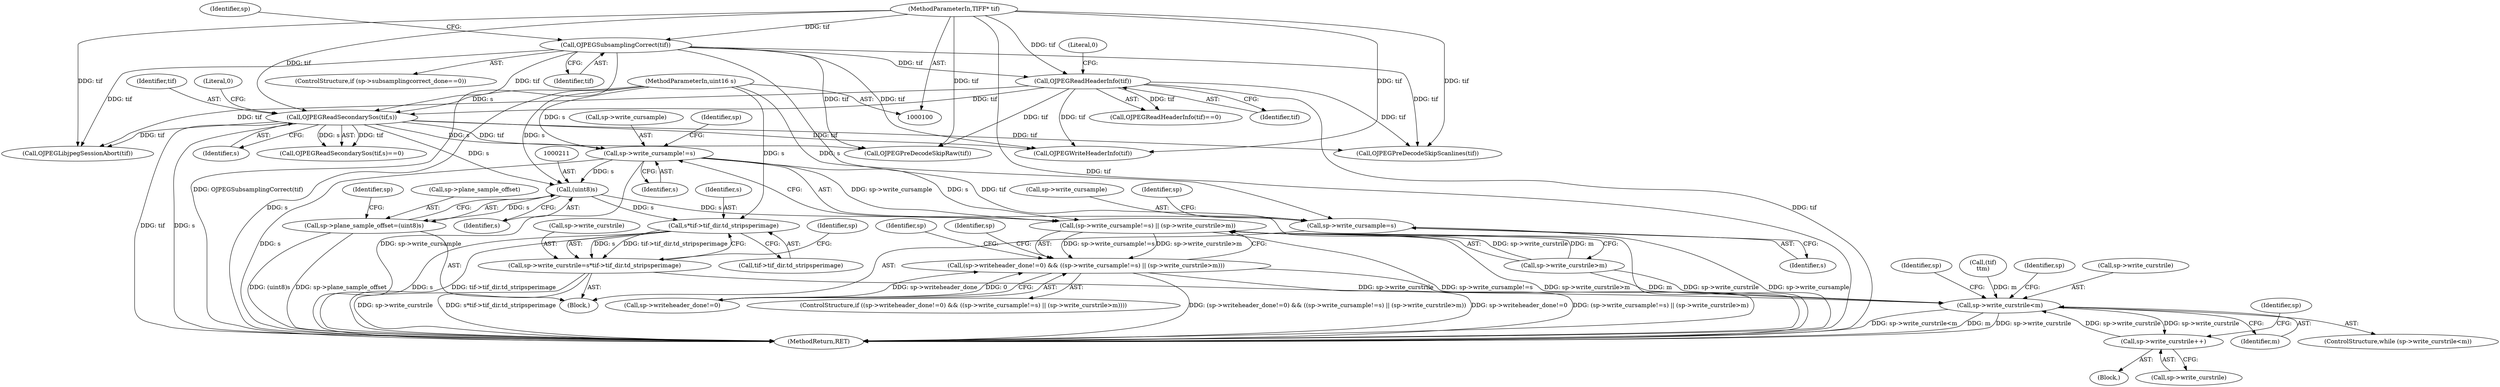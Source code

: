 digraph "0_libtiff_43bc256d8ae44b92d2734a3c5bc73957a4d7c1ec_0@API" {
"1000175" [label="(Call,sp->write_cursample!=s)"];
"1000148" [label="(Call,OJPEGReadSecondarySos(tif,s))"];
"1000130" [label="(Call,OJPEGReadHeaderInfo(tif))"];
"1000119" [label="(Call,OJPEGSubsamplingCorrect(tif))"];
"1000101" [label="(MethodParameterIn,TIFF* tif)"];
"1000102" [label="(MethodParameterIn,uint16 s)"];
"1000174" [label="(Call,(sp->write_cursample!=s) || (sp->write_curstrile>m))"];
"1000168" [label="(Call,(sp->writeheader_done!=0) && ((sp->write_cursample!=s) || (sp->write_curstrile>m)))"];
"1000210" [label="(Call,(uint8)s)"];
"1000206" [label="(Call,sp->plane_sample_offset=(uint8)s)"];
"1000213" [label="(Call,sp->write_cursample=s)"];
"1000222" [label="(Call,s*tif->tif_dir.td_stripsperimage)"];
"1000218" [label="(Call,sp->write_curstrile=s*tif->tif_dir.td_stripsperimage)"];
"1000319" [label="(Call,sp->write_curstrile<m)"];
"1000348" [label="(Call,sp->write_curstrile++)"];
"1000212" [label="(Identifier,s)"];
"1000223" [label="(Identifier,s)"];
"1000167" [label="(ControlStructure,if ((sp->writeheader_done!=0) && ((sp->write_cursample!=s) || (sp->write_curstrile>m))))"];
"1000328" [label="(Identifier,sp)"];
"1000224" [label="(Call,tif->tif_dir.td_stripsperimage)"];
"1000119" [label="(Call,OJPEGSubsamplingCorrect(tif))"];
"1000218" [label="(Call,sp->write_curstrile=s*tif->tif_dir.td_stripsperimage)"];
"1000321" [label="(Identifier,sp)"];
"1000220" [label="(Identifier,sp)"];
"1000323" [label="(Identifier,m)"];
"1000120" [label="(Identifier,tif)"];
"1000213" [label="(Call,sp->write_cursample=s)"];
"1000161" [label="(Call,(tif)\n\t\tm)"];
"1000132" [label="(Literal,0)"];
"1000318" [label="(ControlStructure,while (sp->write_curstrile<m))"];
"1000324" [label="(Block,)"];
"1000189" [label="(Identifier,sp)"];
"1000313" [label="(Call,OJPEGWriteHeaderInfo(tif))"];
"1000182" [label="(Identifier,sp)"];
"1000113" [label="(ControlStructure,if (sp->subsamplingcorrect_done==0))"];
"1000131" [label="(Identifier,tif)"];
"1000168" [label="(Call,(sp->writeheader_done!=0) && ((sp->write_cursample!=s) || (sp->write_curstrile>m)))"];
"1000149" [label="(Identifier,tif)"];
"1000349" [label="(Call,sp->write_curstrile)"];
"1000130" [label="(Call,OJPEGReadHeaderInfo(tif))"];
"1000206" [label="(Call,sp->plane_sample_offset=(uint8)s)"];
"1000233" [label="(Identifier,sp)"];
"1000205" [label="(Block,)"];
"1000202" [label="(Identifier,sp)"];
"1000151" [label="(Literal,0)"];
"1000192" [label="(Call,OJPEGLibjpegSessionAbort(tif))"];
"1000215" [label="(Identifier,sp)"];
"1000179" [label="(Identifier,s)"];
"1000124" [label="(Identifier,sp)"];
"1000174" [label="(Call,(sp->write_cursample!=s) || (sp->write_curstrile>m))"];
"1000214" [label="(Call,sp->write_cursample)"];
"1000150" [label="(Identifier,s)"];
"1000147" [label="(Call,OJPEGReadSecondarySos(tif,s)==0)"];
"1000207" [label="(Call,sp->plane_sample_offset)"];
"1000101" [label="(MethodParameterIn,TIFF* tif)"];
"1000180" [label="(Call,sp->write_curstrile>m)"];
"1000217" [label="(Identifier,s)"];
"1000354" [label="(Identifier,sp)"];
"1000334" [label="(Call,OJPEGPreDecodeSkipRaw(tif))"];
"1000169" [label="(Call,sp->writeheader_done!=0)"];
"1000176" [label="(Call,sp->write_cursample)"];
"1000219" [label="(Call,sp->write_curstrile)"];
"1000148" [label="(Call,OJPEGReadSecondarySos(tif,s))"];
"1000320" [label="(Call,sp->write_curstrile)"];
"1000343" [label="(Call,OJPEGPreDecodeSkipScanlines(tif))"];
"1000359" [label="(MethodReturn,RET)"];
"1000102" [label="(MethodParameterIn,uint16 s)"];
"1000175" [label="(Call,sp->write_cursample!=s)"];
"1000210" [label="(Call,(uint8)s)"];
"1000129" [label="(Call,OJPEGReadHeaderInfo(tif)==0)"];
"1000348" [label="(Call,sp->write_curstrile++)"];
"1000319" [label="(Call,sp->write_curstrile<m)"];
"1000222" [label="(Call,s*tif->tif_dir.td_stripsperimage)"];
"1000175" -> "1000174"  [label="AST: "];
"1000175" -> "1000179"  [label="CFG: "];
"1000176" -> "1000175"  [label="AST: "];
"1000179" -> "1000175"  [label="AST: "];
"1000182" -> "1000175"  [label="CFG: "];
"1000174" -> "1000175"  [label="CFG: "];
"1000175" -> "1000359"  [label="DDG: s"];
"1000175" -> "1000359"  [label="DDG: sp->write_cursample"];
"1000175" -> "1000174"  [label="DDG: sp->write_cursample"];
"1000175" -> "1000174"  [label="DDG: s"];
"1000148" -> "1000175"  [label="DDG: s"];
"1000102" -> "1000175"  [label="DDG: s"];
"1000175" -> "1000210"  [label="DDG: s"];
"1000148" -> "1000147"  [label="AST: "];
"1000148" -> "1000150"  [label="CFG: "];
"1000149" -> "1000148"  [label="AST: "];
"1000150" -> "1000148"  [label="AST: "];
"1000151" -> "1000148"  [label="CFG: "];
"1000148" -> "1000359"  [label="DDG: tif"];
"1000148" -> "1000359"  [label="DDG: s"];
"1000148" -> "1000147"  [label="DDG: tif"];
"1000148" -> "1000147"  [label="DDG: s"];
"1000130" -> "1000148"  [label="DDG: tif"];
"1000119" -> "1000148"  [label="DDG: tif"];
"1000101" -> "1000148"  [label="DDG: tif"];
"1000102" -> "1000148"  [label="DDG: s"];
"1000148" -> "1000192"  [label="DDG: tif"];
"1000148" -> "1000210"  [label="DDG: s"];
"1000148" -> "1000313"  [label="DDG: tif"];
"1000148" -> "1000334"  [label="DDG: tif"];
"1000148" -> "1000343"  [label="DDG: tif"];
"1000130" -> "1000129"  [label="AST: "];
"1000130" -> "1000131"  [label="CFG: "];
"1000131" -> "1000130"  [label="AST: "];
"1000132" -> "1000130"  [label="CFG: "];
"1000130" -> "1000359"  [label="DDG: tif"];
"1000130" -> "1000129"  [label="DDG: tif"];
"1000119" -> "1000130"  [label="DDG: tif"];
"1000101" -> "1000130"  [label="DDG: tif"];
"1000130" -> "1000192"  [label="DDG: tif"];
"1000130" -> "1000313"  [label="DDG: tif"];
"1000130" -> "1000334"  [label="DDG: tif"];
"1000130" -> "1000343"  [label="DDG: tif"];
"1000119" -> "1000113"  [label="AST: "];
"1000119" -> "1000120"  [label="CFG: "];
"1000120" -> "1000119"  [label="AST: "];
"1000124" -> "1000119"  [label="CFG: "];
"1000119" -> "1000359"  [label="DDG: tif"];
"1000119" -> "1000359"  [label="DDG: OJPEGSubsamplingCorrect(tif)"];
"1000101" -> "1000119"  [label="DDG: tif"];
"1000119" -> "1000192"  [label="DDG: tif"];
"1000119" -> "1000313"  [label="DDG: tif"];
"1000119" -> "1000334"  [label="DDG: tif"];
"1000119" -> "1000343"  [label="DDG: tif"];
"1000101" -> "1000100"  [label="AST: "];
"1000101" -> "1000359"  [label="DDG: tif"];
"1000101" -> "1000192"  [label="DDG: tif"];
"1000101" -> "1000313"  [label="DDG: tif"];
"1000101" -> "1000334"  [label="DDG: tif"];
"1000101" -> "1000343"  [label="DDG: tif"];
"1000102" -> "1000100"  [label="AST: "];
"1000102" -> "1000359"  [label="DDG: s"];
"1000102" -> "1000210"  [label="DDG: s"];
"1000102" -> "1000213"  [label="DDG: s"];
"1000102" -> "1000222"  [label="DDG: s"];
"1000174" -> "1000168"  [label="AST: "];
"1000174" -> "1000180"  [label="CFG: "];
"1000180" -> "1000174"  [label="AST: "];
"1000168" -> "1000174"  [label="CFG: "];
"1000174" -> "1000359"  [label="DDG: sp->write_curstrile>m"];
"1000174" -> "1000359"  [label="DDG: sp->write_cursample!=s"];
"1000174" -> "1000168"  [label="DDG: sp->write_cursample!=s"];
"1000174" -> "1000168"  [label="DDG: sp->write_curstrile>m"];
"1000180" -> "1000174"  [label="DDG: sp->write_curstrile"];
"1000180" -> "1000174"  [label="DDG: m"];
"1000168" -> "1000167"  [label="AST: "];
"1000168" -> "1000169"  [label="CFG: "];
"1000169" -> "1000168"  [label="AST: "];
"1000189" -> "1000168"  [label="CFG: "];
"1000202" -> "1000168"  [label="CFG: "];
"1000168" -> "1000359"  [label="DDG: (sp->writeheader_done!=0) && ((sp->write_cursample!=s) || (sp->write_curstrile>m))"];
"1000168" -> "1000359"  [label="DDG: sp->writeheader_done!=0"];
"1000168" -> "1000359"  [label="DDG: (sp->write_cursample!=s) || (sp->write_curstrile>m)"];
"1000169" -> "1000168"  [label="DDG: sp->writeheader_done"];
"1000169" -> "1000168"  [label="DDG: 0"];
"1000210" -> "1000206"  [label="AST: "];
"1000210" -> "1000212"  [label="CFG: "];
"1000211" -> "1000210"  [label="AST: "];
"1000212" -> "1000210"  [label="AST: "];
"1000206" -> "1000210"  [label="CFG: "];
"1000210" -> "1000206"  [label="DDG: s"];
"1000210" -> "1000213"  [label="DDG: s"];
"1000210" -> "1000222"  [label="DDG: s"];
"1000206" -> "1000205"  [label="AST: "];
"1000207" -> "1000206"  [label="AST: "];
"1000215" -> "1000206"  [label="CFG: "];
"1000206" -> "1000359"  [label="DDG: sp->plane_sample_offset"];
"1000206" -> "1000359"  [label="DDG: (uint8)s"];
"1000213" -> "1000205"  [label="AST: "];
"1000213" -> "1000217"  [label="CFG: "];
"1000214" -> "1000213"  [label="AST: "];
"1000217" -> "1000213"  [label="AST: "];
"1000220" -> "1000213"  [label="CFG: "];
"1000213" -> "1000359"  [label="DDG: sp->write_cursample"];
"1000222" -> "1000218"  [label="AST: "];
"1000222" -> "1000224"  [label="CFG: "];
"1000223" -> "1000222"  [label="AST: "];
"1000224" -> "1000222"  [label="AST: "];
"1000218" -> "1000222"  [label="CFG: "];
"1000222" -> "1000359"  [label="DDG: s"];
"1000222" -> "1000359"  [label="DDG: tif->tif_dir.td_stripsperimage"];
"1000222" -> "1000218"  [label="DDG: s"];
"1000222" -> "1000218"  [label="DDG: tif->tif_dir.td_stripsperimage"];
"1000218" -> "1000205"  [label="AST: "];
"1000219" -> "1000218"  [label="AST: "];
"1000233" -> "1000218"  [label="CFG: "];
"1000218" -> "1000359"  [label="DDG: sp->write_curstrile"];
"1000218" -> "1000359"  [label="DDG: s*tif->tif_dir.td_stripsperimage"];
"1000218" -> "1000319"  [label="DDG: sp->write_curstrile"];
"1000319" -> "1000318"  [label="AST: "];
"1000319" -> "1000323"  [label="CFG: "];
"1000320" -> "1000319"  [label="AST: "];
"1000323" -> "1000319"  [label="AST: "];
"1000328" -> "1000319"  [label="CFG: "];
"1000354" -> "1000319"  [label="CFG: "];
"1000319" -> "1000359"  [label="DDG: sp->write_curstrile<m"];
"1000319" -> "1000359"  [label="DDG: m"];
"1000319" -> "1000359"  [label="DDG: sp->write_curstrile"];
"1000348" -> "1000319"  [label="DDG: sp->write_curstrile"];
"1000180" -> "1000319"  [label="DDG: sp->write_curstrile"];
"1000180" -> "1000319"  [label="DDG: m"];
"1000161" -> "1000319"  [label="DDG: m"];
"1000319" -> "1000348"  [label="DDG: sp->write_curstrile"];
"1000348" -> "1000324"  [label="AST: "];
"1000348" -> "1000349"  [label="CFG: "];
"1000349" -> "1000348"  [label="AST: "];
"1000321" -> "1000348"  [label="CFG: "];
}
